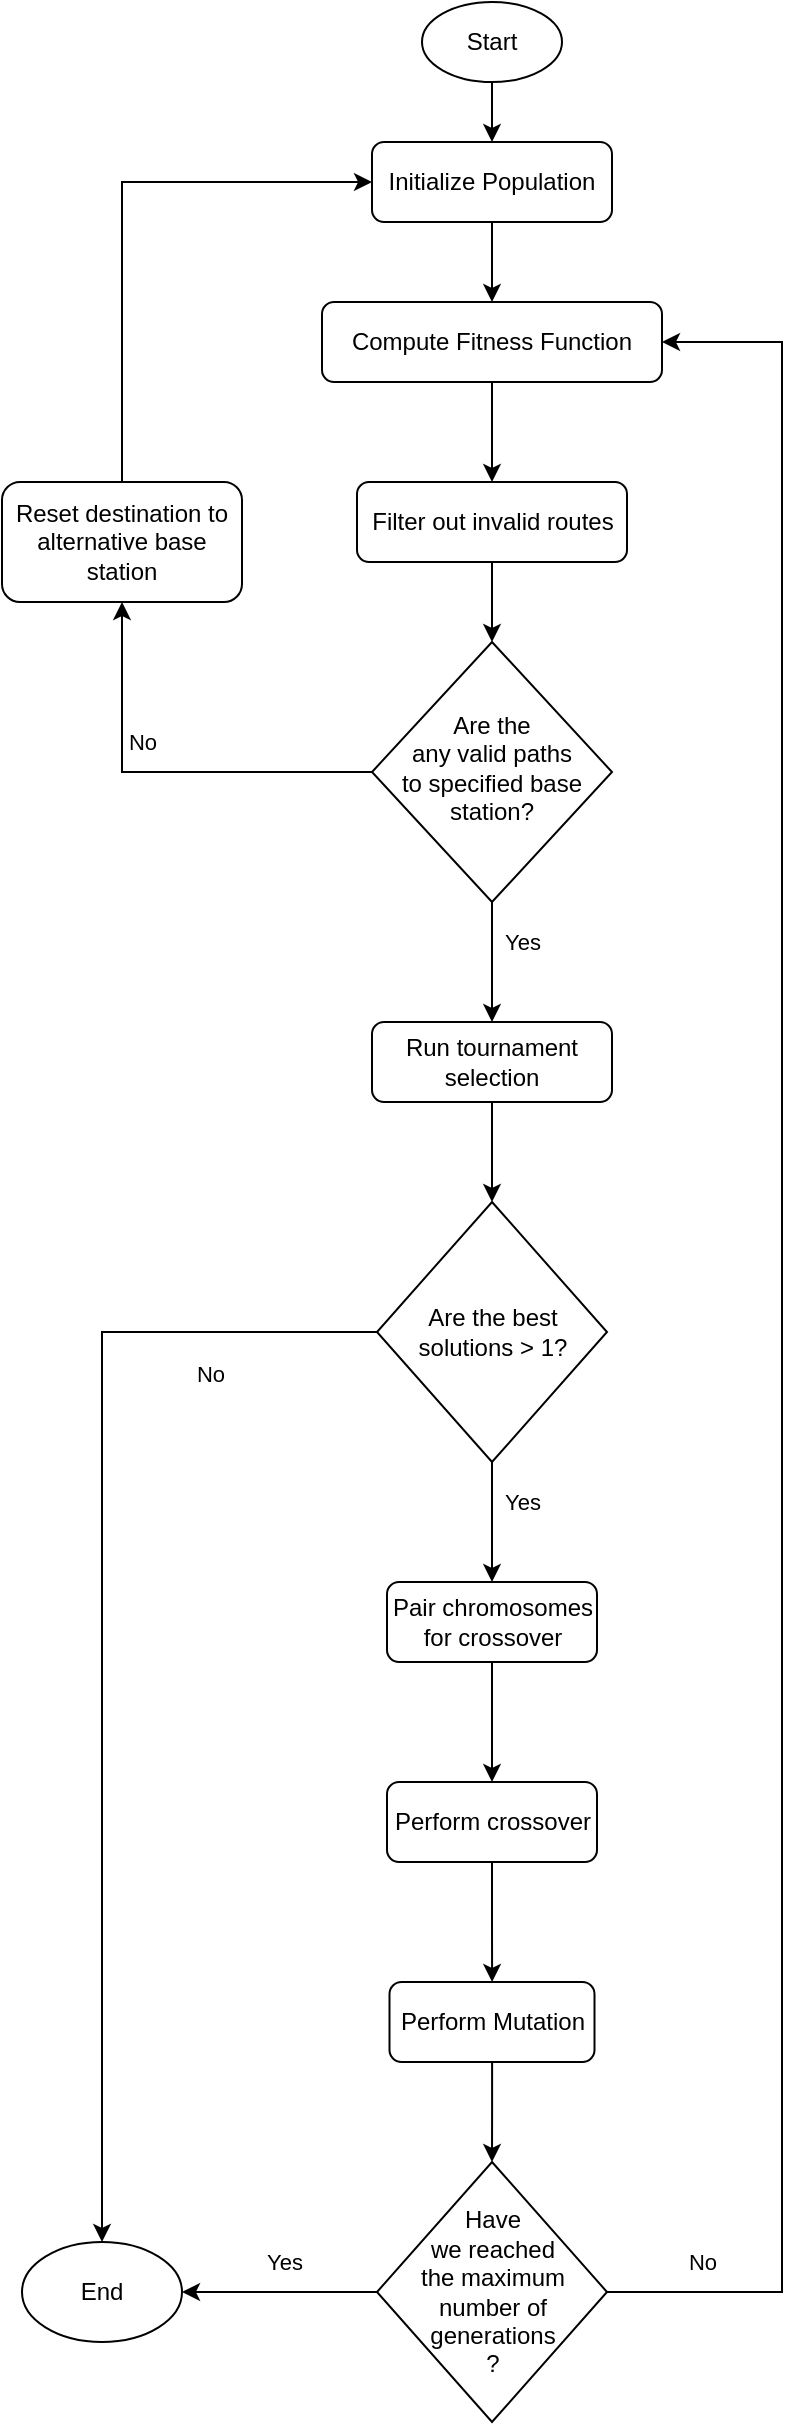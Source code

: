 <mxfile version="26.0.4">
  <diagram id="C5RBs43oDa-KdzZeNtuy" name="Page-1">
    <mxGraphModel dx="1625" dy="771" grid="1" gridSize="10" guides="1" tooltips="1" connect="1" arrows="1" fold="1" page="1" pageScale="1" pageWidth="827" pageHeight="1169" math="0" shadow="0">
      <root>
        <mxCell id="WIyWlLk6GJQsqaUBKTNV-0" />
        <mxCell id="WIyWlLk6GJQsqaUBKTNV-1" parent="WIyWlLk6GJQsqaUBKTNV-0" />
        <mxCell id="Al6rPSk5GkYOEkyyNQ2s-3" value="" style="edgeStyle=orthogonalEdgeStyle;rounded=0;orthogonalLoop=1;jettySize=auto;html=1;" edge="1" parent="WIyWlLk6GJQsqaUBKTNV-1" source="WIyWlLk6GJQsqaUBKTNV-3" target="WIyWlLk6GJQsqaUBKTNV-7">
          <mxGeometry relative="1" as="geometry" />
        </mxCell>
        <mxCell id="WIyWlLk6GJQsqaUBKTNV-3" value="Initialize Population" style="rounded=1;whiteSpace=wrap;html=1;fontSize=12;glass=0;strokeWidth=1;shadow=0;" parent="WIyWlLk6GJQsqaUBKTNV-1" vertex="1">
          <mxGeometry x="155" y="70" width="120" height="40" as="geometry" />
        </mxCell>
        <mxCell id="Al6rPSk5GkYOEkyyNQ2s-6" style="edgeStyle=orthogonalEdgeStyle;rounded=0;orthogonalLoop=1;jettySize=auto;html=1;entryX=0.5;entryY=1;entryDx=0;entryDy=0;" edge="1" parent="WIyWlLk6GJQsqaUBKTNV-1" source="WIyWlLk6GJQsqaUBKTNV-6" target="Al6rPSk5GkYOEkyyNQ2s-5">
          <mxGeometry relative="1" as="geometry" />
        </mxCell>
        <mxCell id="Al6rPSk5GkYOEkyyNQ2s-7" value="No" style="edgeLabel;html=1;align=center;verticalAlign=middle;resizable=0;points=[];" vertex="1" connectable="0" parent="Al6rPSk5GkYOEkyyNQ2s-6">
          <mxGeometry x="-0.352" relative="1" as="geometry">
            <mxPoint x="-47" y="-15" as="offset" />
          </mxGeometry>
        </mxCell>
        <mxCell id="Al6rPSk5GkYOEkyyNQ2s-9" style="edgeStyle=orthogonalEdgeStyle;rounded=0;orthogonalLoop=1;jettySize=auto;html=1;entryX=0.5;entryY=0;entryDx=0;entryDy=0;" edge="1" parent="WIyWlLk6GJQsqaUBKTNV-1" source="WIyWlLk6GJQsqaUBKTNV-6" target="WIyWlLk6GJQsqaUBKTNV-11">
          <mxGeometry relative="1" as="geometry" />
        </mxCell>
        <mxCell id="Al6rPSk5GkYOEkyyNQ2s-10" value="Yes" style="edgeLabel;html=1;align=center;verticalAlign=middle;resizable=0;points=[];" vertex="1" connectable="0" parent="Al6rPSk5GkYOEkyyNQ2s-9">
          <mxGeometry x="-0.367" relative="1" as="geometry">
            <mxPoint x="15" y="1" as="offset" />
          </mxGeometry>
        </mxCell>
        <mxCell id="WIyWlLk6GJQsqaUBKTNV-6" value="Are the&lt;div&gt;any valid paths&lt;/div&gt;&lt;div&gt;to specified base&lt;/div&gt;&lt;div&gt;station?&lt;/div&gt;" style="rhombus;whiteSpace=wrap;html=1;shadow=0;fontFamily=Helvetica;fontSize=12;align=center;strokeWidth=1;spacing=6;spacingTop=-4;" parent="WIyWlLk6GJQsqaUBKTNV-1" vertex="1">
          <mxGeometry x="155" y="320" width="120" height="130" as="geometry" />
        </mxCell>
        <mxCell id="Al6rPSk5GkYOEkyyNQ2s-2" value="" style="edgeStyle=orthogonalEdgeStyle;rounded=0;orthogonalLoop=1;jettySize=auto;html=1;" edge="1" parent="WIyWlLk6GJQsqaUBKTNV-1" source="WIyWlLk6GJQsqaUBKTNV-7" target="WIyWlLk6GJQsqaUBKTNV-12">
          <mxGeometry relative="1" as="geometry" />
        </mxCell>
        <mxCell id="WIyWlLk6GJQsqaUBKTNV-7" value="Compute Fitness Function" style="rounded=1;whiteSpace=wrap;html=1;fontSize=12;glass=0;strokeWidth=1;shadow=0;" parent="WIyWlLk6GJQsqaUBKTNV-1" vertex="1">
          <mxGeometry x="130" y="150" width="170" height="40" as="geometry" />
        </mxCell>
        <mxCell id="Al6rPSk5GkYOEkyyNQ2s-12" value="" style="edgeStyle=orthogonalEdgeStyle;rounded=0;orthogonalLoop=1;jettySize=auto;html=1;entryX=0.5;entryY=0;entryDx=0;entryDy=0;" edge="1" parent="WIyWlLk6GJQsqaUBKTNV-1" source="WIyWlLk6GJQsqaUBKTNV-11" target="Al6rPSk5GkYOEkyyNQ2s-15">
          <mxGeometry relative="1" as="geometry">
            <mxPoint x="215" y="610" as="targetPoint" />
          </mxGeometry>
        </mxCell>
        <mxCell id="WIyWlLk6GJQsqaUBKTNV-11" value="Run tournament selection" style="rounded=1;whiteSpace=wrap;html=1;fontSize=12;glass=0;strokeWidth=1;shadow=0;" parent="WIyWlLk6GJQsqaUBKTNV-1" vertex="1">
          <mxGeometry x="155" y="510" width="120" height="40" as="geometry" />
        </mxCell>
        <mxCell id="Al6rPSk5GkYOEkyyNQ2s-4" value="" style="edgeStyle=orthogonalEdgeStyle;rounded=0;orthogonalLoop=1;jettySize=auto;html=1;" edge="1" parent="WIyWlLk6GJQsqaUBKTNV-1" source="WIyWlLk6GJQsqaUBKTNV-12" target="WIyWlLk6GJQsqaUBKTNV-6">
          <mxGeometry relative="1" as="geometry" />
        </mxCell>
        <mxCell id="WIyWlLk6GJQsqaUBKTNV-12" value="Filter out invalid routes" style="rounded=1;whiteSpace=wrap;html=1;fontSize=12;glass=0;strokeWidth=1;shadow=0;" parent="WIyWlLk6GJQsqaUBKTNV-1" vertex="1">
          <mxGeometry x="147.5" y="240" width="135" height="40" as="geometry" />
        </mxCell>
        <mxCell id="Al6rPSk5GkYOEkyyNQ2s-1" value="" style="edgeStyle=orthogonalEdgeStyle;rounded=0;orthogonalLoop=1;jettySize=auto;html=1;" edge="1" parent="WIyWlLk6GJQsqaUBKTNV-1" source="Al6rPSk5GkYOEkyyNQ2s-0" target="WIyWlLk6GJQsqaUBKTNV-3">
          <mxGeometry relative="1" as="geometry" />
        </mxCell>
        <mxCell id="Al6rPSk5GkYOEkyyNQ2s-0" value="Start" style="ellipse;whiteSpace=wrap;html=1;" vertex="1" parent="WIyWlLk6GJQsqaUBKTNV-1">
          <mxGeometry x="180" width="70" height="40" as="geometry" />
        </mxCell>
        <mxCell id="Al6rPSk5GkYOEkyyNQ2s-8" style="edgeStyle=orthogonalEdgeStyle;rounded=0;orthogonalLoop=1;jettySize=auto;html=1;entryX=0;entryY=0.5;entryDx=0;entryDy=0;exitX=0.5;exitY=0;exitDx=0;exitDy=0;" edge="1" parent="WIyWlLk6GJQsqaUBKTNV-1" source="Al6rPSk5GkYOEkyyNQ2s-5" target="WIyWlLk6GJQsqaUBKTNV-3">
          <mxGeometry relative="1" as="geometry" />
        </mxCell>
        <mxCell id="Al6rPSk5GkYOEkyyNQ2s-5" value="Reset destination to&lt;div&gt;alternative base station&lt;/div&gt;" style="rounded=1;whiteSpace=wrap;html=1;" vertex="1" parent="WIyWlLk6GJQsqaUBKTNV-1">
          <mxGeometry x="-30" y="240" width="120" height="60" as="geometry" />
        </mxCell>
        <mxCell id="Al6rPSk5GkYOEkyyNQ2s-14" style="edgeStyle=orthogonalEdgeStyle;rounded=0;orthogonalLoop=1;jettySize=auto;html=1;entryX=0.5;entryY=0;entryDx=0;entryDy=0;" edge="1" parent="WIyWlLk6GJQsqaUBKTNV-1">
          <mxGeometry relative="1" as="geometry">
            <mxPoint x="150" y="630" as="sourcePoint" />
            <mxPoint x="150" y="630" as="targetPoint" />
          </mxGeometry>
        </mxCell>
        <mxCell id="Al6rPSk5GkYOEkyyNQ2s-17" style="edgeStyle=orthogonalEdgeStyle;rounded=0;orthogonalLoop=1;jettySize=auto;html=1;" edge="1" parent="WIyWlLk6GJQsqaUBKTNV-1" source="Al6rPSk5GkYOEkyyNQ2s-15" target="Al6rPSk5GkYOEkyyNQ2s-16">
          <mxGeometry relative="1" as="geometry" />
        </mxCell>
        <mxCell id="Al6rPSk5GkYOEkyyNQ2s-18" value="No" style="edgeLabel;html=1;align=center;verticalAlign=middle;resizable=0;points=[];" vertex="1" connectable="0" parent="Al6rPSk5GkYOEkyyNQ2s-17">
          <mxGeometry x="-0.561" y="3" relative="1" as="geometry">
            <mxPoint x="46" y="18" as="offset" />
          </mxGeometry>
        </mxCell>
        <mxCell id="Al6rPSk5GkYOEkyyNQ2s-20" style="edgeStyle=orthogonalEdgeStyle;rounded=0;orthogonalLoop=1;jettySize=auto;html=1;entryX=0.5;entryY=0;entryDx=0;entryDy=0;" edge="1" parent="WIyWlLk6GJQsqaUBKTNV-1" source="Al6rPSk5GkYOEkyyNQ2s-15" target="Al6rPSk5GkYOEkyyNQ2s-19">
          <mxGeometry relative="1" as="geometry" />
        </mxCell>
        <mxCell id="Al6rPSk5GkYOEkyyNQ2s-23" value="Yes" style="edgeLabel;html=1;align=center;verticalAlign=middle;resizable=0;points=[];" vertex="1" connectable="0" parent="Al6rPSk5GkYOEkyyNQ2s-20">
          <mxGeometry x="-0.433" y="3" relative="1" as="geometry">
            <mxPoint x="12" y="3" as="offset" />
          </mxGeometry>
        </mxCell>
        <mxCell id="Al6rPSk5GkYOEkyyNQ2s-15" value="Are the best solutions &amp;gt; 1?" style="rhombus;whiteSpace=wrap;html=1;" vertex="1" parent="WIyWlLk6GJQsqaUBKTNV-1">
          <mxGeometry x="157.5" y="600" width="115" height="130" as="geometry" />
        </mxCell>
        <mxCell id="Al6rPSk5GkYOEkyyNQ2s-16" value="End" style="ellipse;whiteSpace=wrap;html=1;" vertex="1" parent="WIyWlLk6GJQsqaUBKTNV-1">
          <mxGeometry x="-20" y="1120" width="80" height="50" as="geometry" />
        </mxCell>
        <mxCell id="Al6rPSk5GkYOEkyyNQ2s-22" value="" style="edgeStyle=orthogonalEdgeStyle;rounded=0;orthogonalLoop=1;jettySize=auto;html=1;" edge="1" parent="WIyWlLk6GJQsqaUBKTNV-1" source="Al6rPSk5GkYOEkyyNQ2s-19" target="Al6rPSk5GkYOEkyyNQ2s-21">
          <mxGeometry relative="1" as="geometry" />
        </mxCell>
        <mxCell id="Al6rPSk5GkYOEkyyNQ2s-19" value="Pair chromosomes for crossover" style="rounded=1;whiteSpace=wrap;html=1;" vertex="1" parent="WIyWlLk6GJQsqaUBKTNV-1">
          <mxGeometry x="162.5" y="790" width="105" height="40" as="geometry" />
        </mxCell>
        <mxCell id="Al6rPSk5GkYOEkyyNQ2s-25" value="" style="edgeStyle=orthogonalEdgeStyle;rounded=0;orthogonalLoop=1;jettySize=auto;html=1;" edge="1" parent="WIyWlLk6GJQsqaUBKTNV-1" source="Al6rPSk5GkYOEkyyNQ2s-21" target="Al6rPSk5GkYOEkyyNQ2s-24">
          <mxGeometry relative="1" as="geometry" />
        </mxCell>
        <mxCell id="Al6rPSk5GkYOEkyyNQ2s-21" value="Perform crossover" style="rounded=1;whiteSpace=wrap;html=1;" vertex="1" parent="WIyWlLk6GJQsqaUBKTNV-1">
          <mxGeometry x="162.5" y="890" width="105" height="40" as="geometry" />
        </mxCell>
        <mxCell id="Al6rPSk5GkYOEkyyNQ2s-27" value="" style="edgeStyle=orthogonalEdgeStyle;rounded=0;orthogonalLoop=1;jettySize=auto;html=1;" edge="1" parent="WIyWlLk6GJQsqaUBKTNV-1" source="Al6rPSk5GkYOEkyyNQ2s-24" target="Al6rPSk5GkYOEkyyNQ2s-26">
          <mxGeometry relative="1" as="geometry" />
        </mxCell>
        <mxCell id="Al6rPSk5GkYOEkyyNQ2s-24" value="Perform Mutation" style="rounded=1;whiteSpace=wrap;html=1;" vertex="1" parent="WIyWlLk6GJQsqaUBKTNV-1">
          <mxGeometry x="163.75" y="990" width="102.5" height="40" as="geometry" />
        </mxCell>
        <mxCell id="Al6rPSk5GkYOEkyyNQ2s-28" style="edgeStyle=orthogonalEdgeStyle;rounded=0;orthogonalLoop=1;jettySize=auto;html=1;entryX=1;entryY=0.5;entryDx=0;entryDy=0;" edge="1" parent="WIyWlLk6GJQsqaUBKTNV-1" source="Al6rPSk5GkYOEkyyNQ2s-26" target="Al6rPSk5GkYOEkyyNQ2s-16">
          <mxGeometry relative="1" as="geometry" />
        </mxCell>
        <mxCell id="Al6rPSk5GkYOEkyyNQ2s-31" value="Yes" style="edgeLabel;html=1;align=center;verticalAlign=middle;resizable=0;points=[];" vertex="1" connectable="0" parent="Al6rPSk5GkYOEkyyNQ2s-28">
          <mxGeometry x="-0.333" y="-2" relative="1" as="geometry">
            <mxPoint x="-14" y="-13" as="offset" />
          </mxGeometry>
        </mxCell>
        <mxCell id="Al6rPSk5GkYOEkyyNQ2s-29" style="edgeStyle=orthogonalEdgeStyle;rounded=0;orthogonalLoop=1;jettySize=auto;html=1;entryX=1;entryY=0.5;entryDx=0;entryDy=0;" edge="1" parent="WIyWlLk6GJQsqaUBKTNV-1" source="Al6rPSk5GkYOEkyyNQ2s-26" target="WIyWlLk6GJQsqaUBKTNV-7">
          <mxGeometry relative="1" as="geometry">
            <Array as="points">
              <mxPoint x="360" y="1145" />
              <mxPoint x="360" y="170" />
            </Array>
          </mxGeometry>
        </mxCell>
        <mxCell id="Al6rPSk5GkYOEkyyNQ2s-30" value="No" style="edgeLabel;html=1;align=center;verticalAlign=middle;resizable=0;points=[];" vertex="1" connectable="0" parent="Al6rPSk5GkYOEkyyNQ2s-29">
          <mxGeometry x="-0.94" relative="1" as="geometry">
            <mxPoint x="14" y="-15" as="offset" />
          </mxGeometry>
        </mxCell>
        <mxCell id="Al6rPSk5GkYOEkyyNQ2s-26" value="Have&lt;div&gt;we reached&lt;/div&gt;&lt;div&gt;the maximum number of&lt;/div&gt;&lt;div&gt;generations&lt;/div&gt;&lt;div&gt;?&lt;/div&gt;" style="rhombus;whiteSpace=wrap;html=1;" vertex="1" parent="WIyWlLk6GJQsqaUBKTNV-1">
          <mxGeometry x="157.5" y="1080" width="115" height="130" as="geometry" />
        </mxCell>
      </root>
    </mxGraphModel>
  </diagram>
</mxfile>

